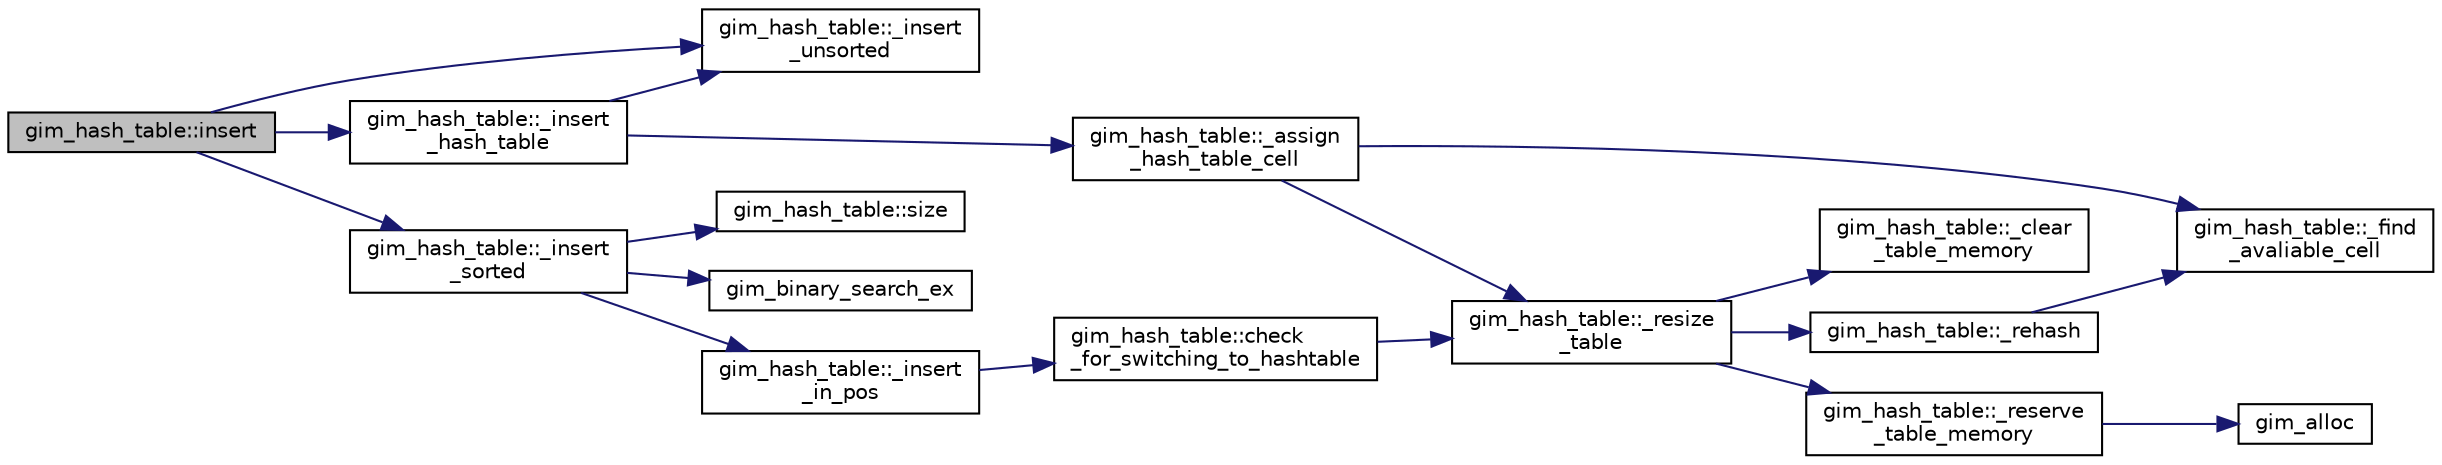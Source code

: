 digraph "gim_hash_table::insert"
{
  edge [fontname="Helvetica",fontsize="10",labelfontname="Helvetica",labelfontsize="10"];
  node [fontname="Helvetica",fontsize="10",shape=record];
  rankdir="LR";
  Node1 [label="gim_hash_table::insert",height=0.2,width=0.4,color="black", fillcolor="grey75", style="filled", fontcolor="black"];
  Node1 -> Node2 [color="midnightblue",fontsize="10",style="solid",fontname="Helvetica"];
  Node2 [label="gim_hash_table::_insert\l_hash_table",height=0.2,width=0.4,color="black", fillcolor="white", style="filled",URL="$classgim__hash__table.html#a4339a279d721d1e687b8d8063332bac8",tooltip="insert an element in hash table "];
  Node2 -> Node3 [color="midnightblue",fontsize="10",style="solid",fontname="Helvetica"];
  Node3 [label="gim_hash_table::_insert\l_unsorted",height=0.2,width=0.4,color="black", fillcolor="white", style="filled",URL="$classgim__hash__table.html#a95f93f63d75663f494388dc03423332f",tooltip="Fast insertion in m_nodes array. "];
  Node2 -> Node4 [color="midnightblue",fontsize="10",style="solid",fontname="Helvetica"];
  Node4 [label="gim_hash_table::_assign\l_hash_table_cell",height=0.2,width=0.4,color="black", fillcolor="white", style="filled",URL="$classgim__hash__table.html#a93e5bf5c573a39e21e9bd0a4aec38e1a",tooltip="Finds an avaliable hash table cell, and resizes the table if there isn&#39;t space. "];
  Node4 -> Node5 [color="midnightblue",fontsize="10",style="solid",fontname="Helvetica"];
  Node5 [label="gim_hash_table::_find\l_avaliable_cell",height=0.2,width=0.4,color="black", fillcolor="white", style="filled",URL="$classgim__hash__table.html#acc2d3d29a0190232386fb155ec9e5d8f",tooltip="Find the avaliable cell for the hashkey, and return an existing cell if it has the same hash key..."];
  Node4 -> Node6 [color="midnightblue",fontsize="10",style="solid",fontname="Helvetica"];
  Node6 [label="gim_hash_table::_resize\l_table",height=0.2,width=0.4,color="black", fillcolor="white", style="filled",URL="$classgim__hash__table.html#a51905040dee4c41954f5de1634c090dd",tooltip="Resize hash table indices. "];
  Node6 -> Node7 [color="midnightblue",fontsize="10",style="solid",fontname="Helvetica"];
  Node7 [label="gim_hash_table::_clear\l_table_memory",height=0.2,width=0.4,color="black", fillcolor="white", style="filled",URL="$classgim__hash__table.html#a06933fdb198971dcd753564d1d6e9424",tooltip="Clear all memory for the hash table. "];
  Node6 -> Node8 [color="midnightblue",fontsize="10",style="solid",fontname="Helvetica"];
  Node8 [label="gim_hash_table::_reserve\l_table_memory",height=0.2,width=0.4,color="black", fillcolor="white", style="filled",URL="$classgim__hash__table.html#a4d9347e131c0e17ac2d4966c092817f8",tooltip="reserves the memory for the hash table. "];
  Node8 -> Node9 [color="midnightblue",fontsize="10",style="solid",fontname="Helvetica"];
  Node9 [label="gim_alloc",height=0.2,width=0.4,color="black", fillcolor="white", style="filled",URL="$gim__memory_8h.html#abbd1086b0e4b8c13c44b9404b052ae56",tooltip="Standar Memory functions. "];
  Node6 -> Node10 [color="midnightblue",fontsize="10",style="solid",fontname="Helvetica"];
  Node10 [label="gim_hash_table::_rehash",height=0.2,width=0.4,color="black", fillcolor="white", style="filled",URL="$classgim__hash__table.html#aa33115e75d8cc5c489fa6ce8b1a23654",tooltip="Invalidates the keys (Assigning GIM_INVALID_HASH to all) Reorders the hash keys. "];
  Node10 -> Node5 [color="midnightblue",fontsize="10",style="solid",fontname="Helvetica"];
  Node1 -> Node11 [color="midnightblue",fontsize="10",style="solid",fontname="Helvetica"];
  Node11 [label="gim_hash_table::_insert\l_sorted",height=0.2,width=0.4,color="black", fillcolor="white", style="filled",URL="$classgim__hash__table.html#a66d18cb60b0628a9aa759304395f4825",tooltip="Insert an element in an ordered array. "];
  Node11 -> Node12 [color="midnightblue",fontsize="10",style="solid",fontname="Helvetica"];
  Node12 [label="gim_hash_table::size",height=0.2,width=0.4,color="black", fillcolor="white", style="filled",URL="$classgim__hash__table.html#aa24edf41f1a5f7ee28f6d1f12e3922c3",tooltip="Retrieves the amount of keys. "];
  Node11 -> Node13 [color="midnightblue",fontsize="10",style="solid",fontname="Helvetica"];
  Node13 [label="gim_binary_search_ex",height=0.2,width=0.4,color="black", fillcolor="white", style="filled",URL="$gim__radixsort_8h.html#a4e96ac4a81a11e30d65cadc8f819f3d0",tooltip="Failsafe Iterative binary search,. "];
  Node11 -> Node14 [color="midnightblue",fontsize="10",style="solid",fontname="Helvetica"];
  Node14 [label="gim_hash_table::_insert\l_in_pos",height=0.2,width=0.4,color="black", fillcolor="white", style="filled",URL="$classgim__hash__table.html#a3eacaf88e1b18815c0b89d368d77a93a",tooltip="Insert in position ordered. "];
  Node14 -> Node15 [color="midnightblue",fontsize="10",style="solid",fontname="Helvetica"];
  Node15 [label="gim_hash_table::check\l_for_switching_to_hashtable",height=0.2,width=0.4,color="black", fillcolor="white", style="filled",URL="$classgim__hash__table.html#aba33eeb9b5aa00b0d8a002c549b71ed3",tooltip="If the container reaches the. "];
  Node15 -> Node6 [color="midnightblue",fontsize="10",style="solid",fontname="Helvetica"];
  Node1 -> Node3 [color="midnightblue",fontsize="10",style="solid",fontname="Helvetica"];
}
